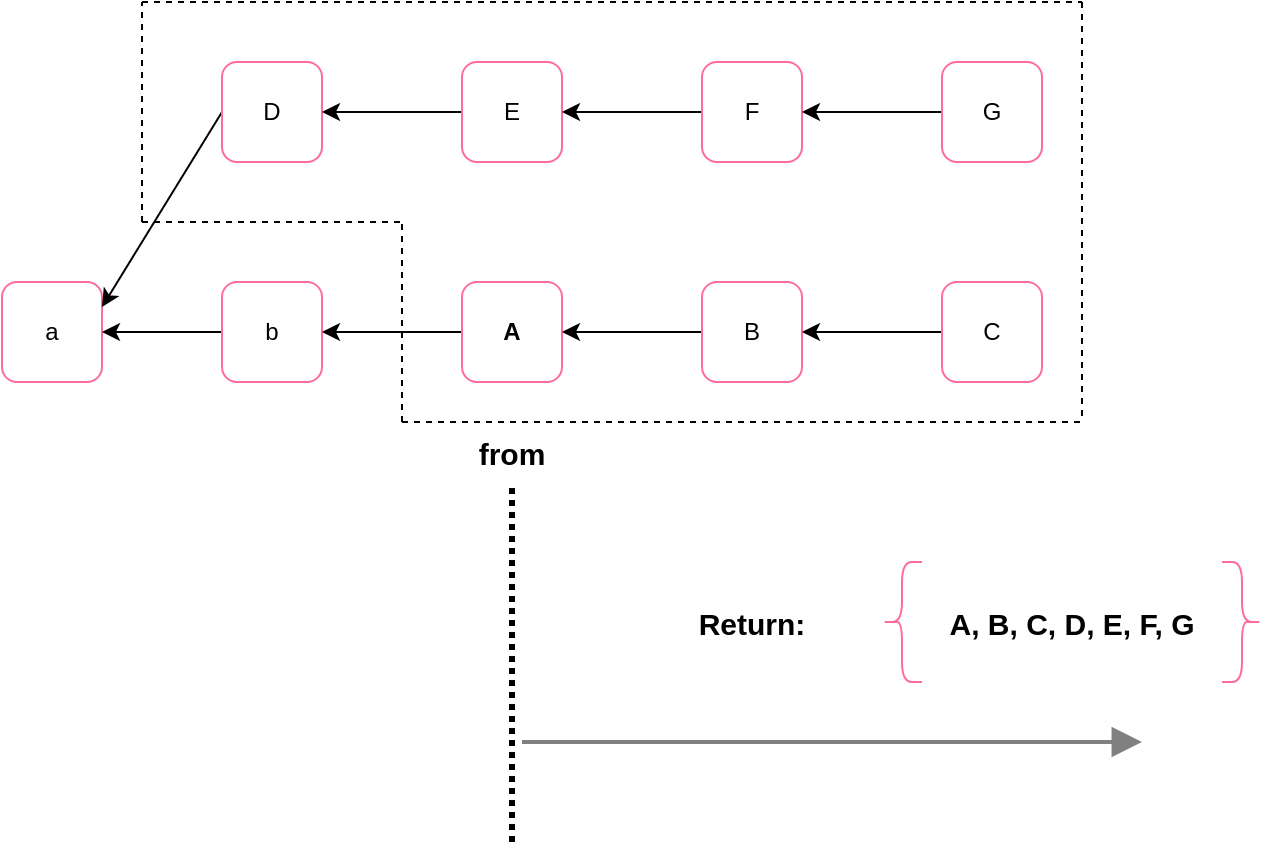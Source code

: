 <mxfile version="20.2.7" type="github">
  <diagram name="Page-1" id="74b105a0-9070-1c63-61bc-23e55f88626e">
    <mxGraphModel dx="1018" dy="690" grid="1" gridSize="10" guides="1" tooltips="1" connect="1" arrows="1" fold="1" page="1" pageScale="1.5" pageWidth="1169" pageHeight="826" background="none" math="0" shadow="0">
      <root>
        <mxCell id="0" style=";html=1;" />
        <mxCell id="1" style=";html=1;" parent="0" />
        <mxCell id="As6_-akMceIniI_f1IH2-17" value="a" style="rounded=1;whiteSpace=wrap;html=1;strokeColor=#FF6BA1;" vertex="1" parent="1">
          <mxGeometry x="100" y="280" width="50" height="50" as="geometry" />
        </mxCell>
        <mxCell id="As6_-akMceIniI_f1IH2-44" value="" style="edgeStyle=none;rounded=0;orthogonalLoop=1;jettySize=auto;html=1;fontSize=15;strokeWidth=1;" edge="1" parent="1" source="As6_-akMceIniI_f1IH2-18" target="As6_-akMceIniI_f1IH2-17">
          <mxGeometry relative="1" as="geometry" />
        </mxCell>
        <mxCell id="As6_-akMceIniI_f1IH2-18" value="b" style="rounded=1;whiteSpace=wrap;html=1;strokeColor=#FF6BA1;" vertex="1" parent="1">
          <mxGeometry x="210" y="280" width="50" height="50" as="geometry" />
        </mxCell>
        <mxCell id="As6_-akMceIniI_f1IH2-43" value="" style="edgeStyle=none;rounded=0;orthogonalLoop=1;jettySize=auto;html=1;fontSize=15;strokeWidth=1;" edge="1" parent="1" source="As6_-akMceIniI_f1IH2-19" target="As6_-akMceIniI_f1IH2-18">
          <mxGeometry relative="1" as="geometry" />
        </mxCell>
        <mxCell id="As6_-akMceIniI_f1IH2-19" value="&lt;b&gt;A&lt;/b&gt;" style="rounded=1;whiteSpace=wrap;html=1;strokeColor=#FF6BA1;" vertex="1" parent="1">
          <mxGeometry x="330" y="280" width="50" height="50" as="geometry" />
        </mxCell>
        <mxCell id="As6_-akMceIniI_f1IH2-42" value="" style="edgeStyle=none;rounded=0;orthogonalLoop=1;jettySize=auto;html=1;fontSize=15;strokeWidth=1;entryX=1;entryY=0.5;entryDx=0;entryDy=0;" edge="1" parent="1" source="As6_-akMceIniI_f1IH2-20" target="As6_-akMceIniI_f1IH2-19">
          <mxGeometry relative="1" as="geometry" />
        </mxCell>
        <mxCell id="As6_-akMceIniI_f1IH2-20" value="B" style="rounded=1;whiteSpace=wrap;html=1;strokeColor=#FF6BA1;" vertex="1" parent="1">
          <mxGeometry x="450" y="280" width="50" height="50" as="geometry" />
        </mxCell>
        <mxCell id="As6_-akMceIniI_f1IH2-40" value="" style="edgeStyle=none;rounded=0;orthogonalLoop=1;jettySize=auto;html=1;fontSize=15;strokeWidth=1;" edge="1" parent="1" source="As6_-akMceIniI_f1IH2-21" target="As6_-akMceIniI_f1IH2-20">
          <mxGeometry relative="1" as="geometry" />
        </mxCell>
        <mxCell id="As6_-akMceIniI_f1IH2-21" value="C" style="rounded=1;whiteSpace=wrap;html=1;strokeColor=#FF6BA1;" vertex="1" parent="1">
          <mxGeometry x="570" y="280" width="50" height="50" as="geometry" />
        </mxCell>
        <mxCell id="As6_-akMceIniI_f1IH2-45" style="edgeStyle=none;rounded=0;orthogonalLoop=1;jettySize=auto;html=1;exitX=0;exitY=0.5;exitDx=0;exitDy=0;fontSize=15;strokeWidth=1;entryX=1;entryY=0.25;entryDx=0;entryDy=0;" edge="1" parent="1" source="As6_-akMceIniI_f1IH2-22" target="As6_-akMceIniI_f1IH2-17">
          <mxGeometry relative="1" as="geometry">
            <mxPoint x="150" y="310" as="targetPoint" />
          </mxGeometry>
        </mxCell>
        <mxCell id="As6_-akMceIniI_f1IH2-22" value="D" style="rounded=1;whiteSpace=wrap;html=1;strokeColor=#FF6BA1;" vertex="1" parent="1">
          <mxGeometry x="210" y="170" width="50" height="50" as="geometry" />
        </mxCell>
        <mxCell id="As6_-akMceIniI_f1IH2-46" value="" style="edgeStyle=none;rounded=0;orthogonalLoop=1;jettySize=auto;html=1;fontSize=15;strokeWidth=1;" edge="1" parent="1" source="As6_-akMceIniI_f1IH2-23" target="As6_-akMceIniI_f1IH2-22">
          <mxGeometry relative="1" as="geometry" />
        </mxCell>
        <mxCell id="As6_-akMceIniI_f1IH2-23" value="E" style="rounded=1;whiteSpace=wrap;html=1;strokeColor=#FF6BA1;" vertex="1" parent="1">
          <mxGeometry x="330" y="170" width="50" height="50" as="geometry" />
        </mxCell>
        <mxCell id="As6_-akMceIniI_f1IH2-47" value="" style="edgeStyle=none;rounded=0;orthogonalLoop=1;jettySize=auto;html=1;fontSize=15;strokeWidth=1;" edge="1" parent="1" source="As6_-akMceIniI_f1IH2-24" target="As6_-akMceIniI_f1IH2-23">
          <mxGeometry relative="1" as="geometry" />
        </mxCell>
        <mxCell id="As6_-akMceIniI_f1IH2-24" value="F" style="rounded=1;whiteSpace=wrap;html=1;strokeColor=#FF6BA1;" vertex="1" parent="1">
          <mxGeometry x="450" y="170" width="50" height="50" as="geometry" />
        </mxCell>
        <mxCell id="As6_-akMceIniI_f1IH2-48" value="" style="edgeStyle=none;rounded=0;orthogonalLoop=1;jettySize=auto;html=1;fontSize=15;strokeWidth=1;" edge="1" parent="1" source="As6_-akMceIniI_f1IH2-25" target="As6_-akMceIniI_f1IH2-24">
          <mxGeometry relative="1" as="geometry" />
        </mxCell>
        <mxCell id="As6_-akMceIniI_f1IH2-25" value="G" style="rounded=1;whiteSpace=wrap;html=1;strokeColor=#FF6BA1;" vertex="1" parent="1">
          <mxGeometry x="570" y="170" width="50" height="50" as="geometry" />
        </mxCell>
        <mxCell id="As6_-akMceIniI_f1IH2-26" value="from" style="text;strokeColor=none;fillColor=none;align=center;verticalAlign=middle;spacingLeft=4;spacingRight=4;overflow=hidden;points=[[0,0.5],[1,0.5]];portConstraint=eastwest;rotatable=0;fontStyle=1;fontSize=15;" vertex="1" parent="1">
          <mxGeometry x="315" y="350" width="80" height="30" as="geometry" />
        </mxCell>
        <mxCell id="As6_-akMceIniI_f1IH2-27" value="" style="endArrow=none;dashed=1;html=1;rounded=0;fontSize=15;entryX=0.5;entryY=1.1;entryDx=0;entryDy=0;entryPerimeter=0;strokeWidth=3;dashPattern=1 1;" edge="1" parent="1" target="As6_-akMceIniI_f1IH2-26">
          <mxGeometry width="50" height="50" relative="1" as="geometry">
            <mxPoint x="355" y="560" as="sourcePoint" />
            <mxPoint x="420" y="410" as="targetPoint" />
          </mxGeometry>
        </mxCell>
        <mxCell id="As6_-akMceIniI_f1IH2-34" value="A, B, C, D, E, F, G" style="text;strokeColor=none;fillColor=none;align=center;verticalAlign=middle;spacingLeft=4;spacingRight=4;overflow=hidden;points=[[0,0.5],[1,0.5]];portConstraint=eastwest;rotatable=0;fontSize=15;fontStyle=1" vertex="1" parent="1">
          <mxGeometry x="560" y="425" width="150" height="50" as="geometry" />
        </mxCell>
        <mxCell id="As6_-akMceIniI_f1IH2-35" value="" style="shape=curlyBracket;whiteSpace=wrap;html=1;rounded=1;fontSize=15;strokeColor=#FF6BA1;" vertex="1" parent="1">
          <mxGeometry x="540" y="420" width="20" height="60" as="geometry" />
        </mxCell>
        <mxCell id="As6_-akMceIniI_f1IH2-36" value="" style="shape=curlyBracket;whiteSpace=wrap;html=1;rounded=1;flipH=1;fontSize=15;strokeColor=#FF6BA1;" vertex="1" parent="1">
          <mxGeometry x="710" y="420" width="20" height="60" as="geometry" />
        </mxCell>
        <mxCell id="As6_-akMceIniI_f1IH2-37" value="" style="edgeStyle=none;html=1;strokeColor=#808080;endArrow=block;endSize=10;dashed=0;verticalAlign=bottom;strokeWidth=2;rounded=0;dashPattern=1 1;fontSize=15;" edge="1" parent="1">
          <mxGeometry width="160" relative="1" as="geometry">
            <mxPoint x="360" y="510" as="sourcePoint" />
            <mxPoint x="670" y="510" as="targetPoint" />
          </mxGeometry>
        </mxCell>
        <mxCell id="As6_-akMceIniI_f1IH2-51" value="" style="endArrow=none;dashed=1;html=1;rounded=0;fontSize=15;strokeWidth=1;" edge="1" parent="1">
          <mxGeometry width="50" height="50" relative="1" as="geometry">
            <mxPoint x="170" y="250" as="sourcePoint" />
            <mxPoint x="170" y="140" as="targetPoint" />
          </mxGeometry>
        </mxCell>
        <mxCell id="As6_-akMceIniI_f1IH2-52" value="" style="endArrow=none;dashed=1;html=1;rounded=0;fontSize=15;strokeWidth=1;" edge="1" parent="1">
          <mxGeometry width="50" height="50" relative="1" as="geometry">
            <mxPoint x="170" y="250" as="sourcePoint" />
            <mxPoint x="300" y="250" as="targetPoint" />
          </mxGeometry>
        </mxCell>
        <mxCell id="As6_-akMceIniI_f1IH2-53" value="" style="endArrow=none;dashed=1;html=1;rounded=0;fontSize=15;strokeWidth=1;" edge="1" parent="1">
          <mxGeometry width="50" height="50" relative="1" as="geometry">
            <mxPoint x="300" y="350" as="sourcePoint" />
            <mxPoint x="300" y="250" as="targetPoint" />
          </mxGeometry>
        </mxCell>
        <mxCell id="As6_-akMceIniI_f1IH2-54" value="" style="endArrow=none;dashed=1;html=1;rounded=0;fontSize=15;strokeWidth=1;" edge="1" parent="1">
          <mxGeometry width="50" height="50" relative="1" as="geometry">
            <mxPoint x="300" y="350" as="sourcePoint" />
            <mxPoint x="640" y="350" as="targetPoint" />
          </mxGeometry>
        </mxCell>
        <mxCell id="As6_-akMceIniI_f1IH2-55" value="" style="endArrow=none;dashed=1;html=1;rounded=0;fontSize=15;strokeWidth=1;" edge="1" parent="1">
          <mxGeometry width="50" height="50" relative="1" as="geometry">
            <mxPoint x="640" y="140" as="sourcePoint" />
            <mxPoint x="640" y="350" as="targetPoint" />
          </mxGeometry>
        </mxCell>
        <mxCell id="As6_-akMceIniI_f1IH2-56" value="" style="endArrow=none;dashed=1;html=1;rounded=0;fontSize=15;strokeWidth=1;" edge="1" parent="1">
          <mxGeometry width="50" height="50" relative="1" as="geometry">
            <mxPoint x="170" y="140" as="sourcePoint" />
            <mxPoint x="640" y="140" as="targetPoint" />
          </mxGeometry>
        </mxCell>
        <mxCell id="As6_-akMceIniI_f1IH2-57" value="Return:" style="text;strokeColor=none;fillColor=none;align=center;verticalAlign=middle;spacingLeft=4;spacingRight=4;overflow=hidden;points=[[0,0.5],[1,0.5]];portConstraint=eastwest;rotatable=0;fontStyle=1;fontSize=15;" vertex="1" parent="1">
          <mxGeometry x="435" y="435" width="80" height="30" as="geometry" />
        </mxCell>
      </root>
    </mxGraphModel>
  </diagram>
</mxfile>
